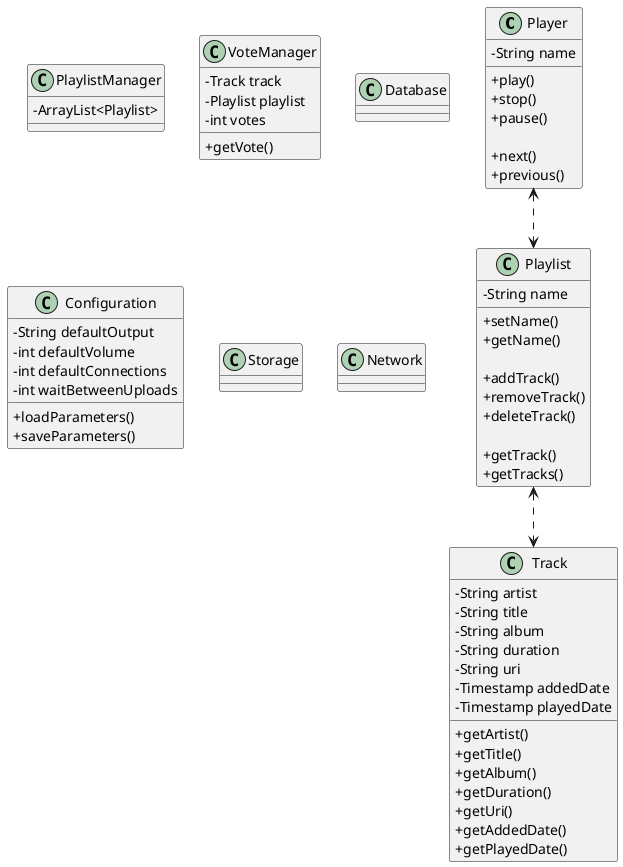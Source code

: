@startuml

skinparam classAttributeIconSize 0

class Player {
    -String name

    +play()
    +stop()
    +pause()

    +next()
    +previous()
}

class Playlist {
    -String name

    +setName()
    +getName()

    +addTrack()
    +removeTrack()
    +deleteTrack()

    +getTrack()
    +getTracks()

}

class Track {
    -String artist
    -String title
    -String album
    -String duration
    -String uri
    -Timestamp addedDate
    -Timestamp playedDate

    +getArtist()
    +getTitle()
    +getAlbum()
    +getDuration()
    +getUri()
    +getAddedDate()
    +getPlayedDate()
}

class PlaylistManager {
    -ArrayList<Playlist>
}

class VoteManager {
    -Track track
    -Playlist playlist
    -int votes

    +getVote()
}

class Database {

}

class Configuration {
    -String defaultOutput
    -int defaultVolume
    -int defaultConnections
    -int waitBetweenUploads

    +loadParameters()
    +saveParameters()
}

class Storage {

}

class Network {

}

Player <..> Playlist
Playlist <..> Track
@enduml
